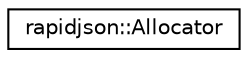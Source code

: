 digraph "Graphical Class Hierarchy"
{
  edge [fontname="Helvetica",fontsize="10",labelfontname="Helvetica",labelfontsize="10"];
  node [fontname="Helvetica",fontsize="10",shape=record];
  rankdir="LR";
  Node0 [label="rapidjson::Allocator",height=0.2,width=0.4,color="black", fillcolor="white", style="filled",URL="$classrapidjson_1_1Allocator.html",tooltip="Concept for allocating, resizing and freeing memory block. "];
}
